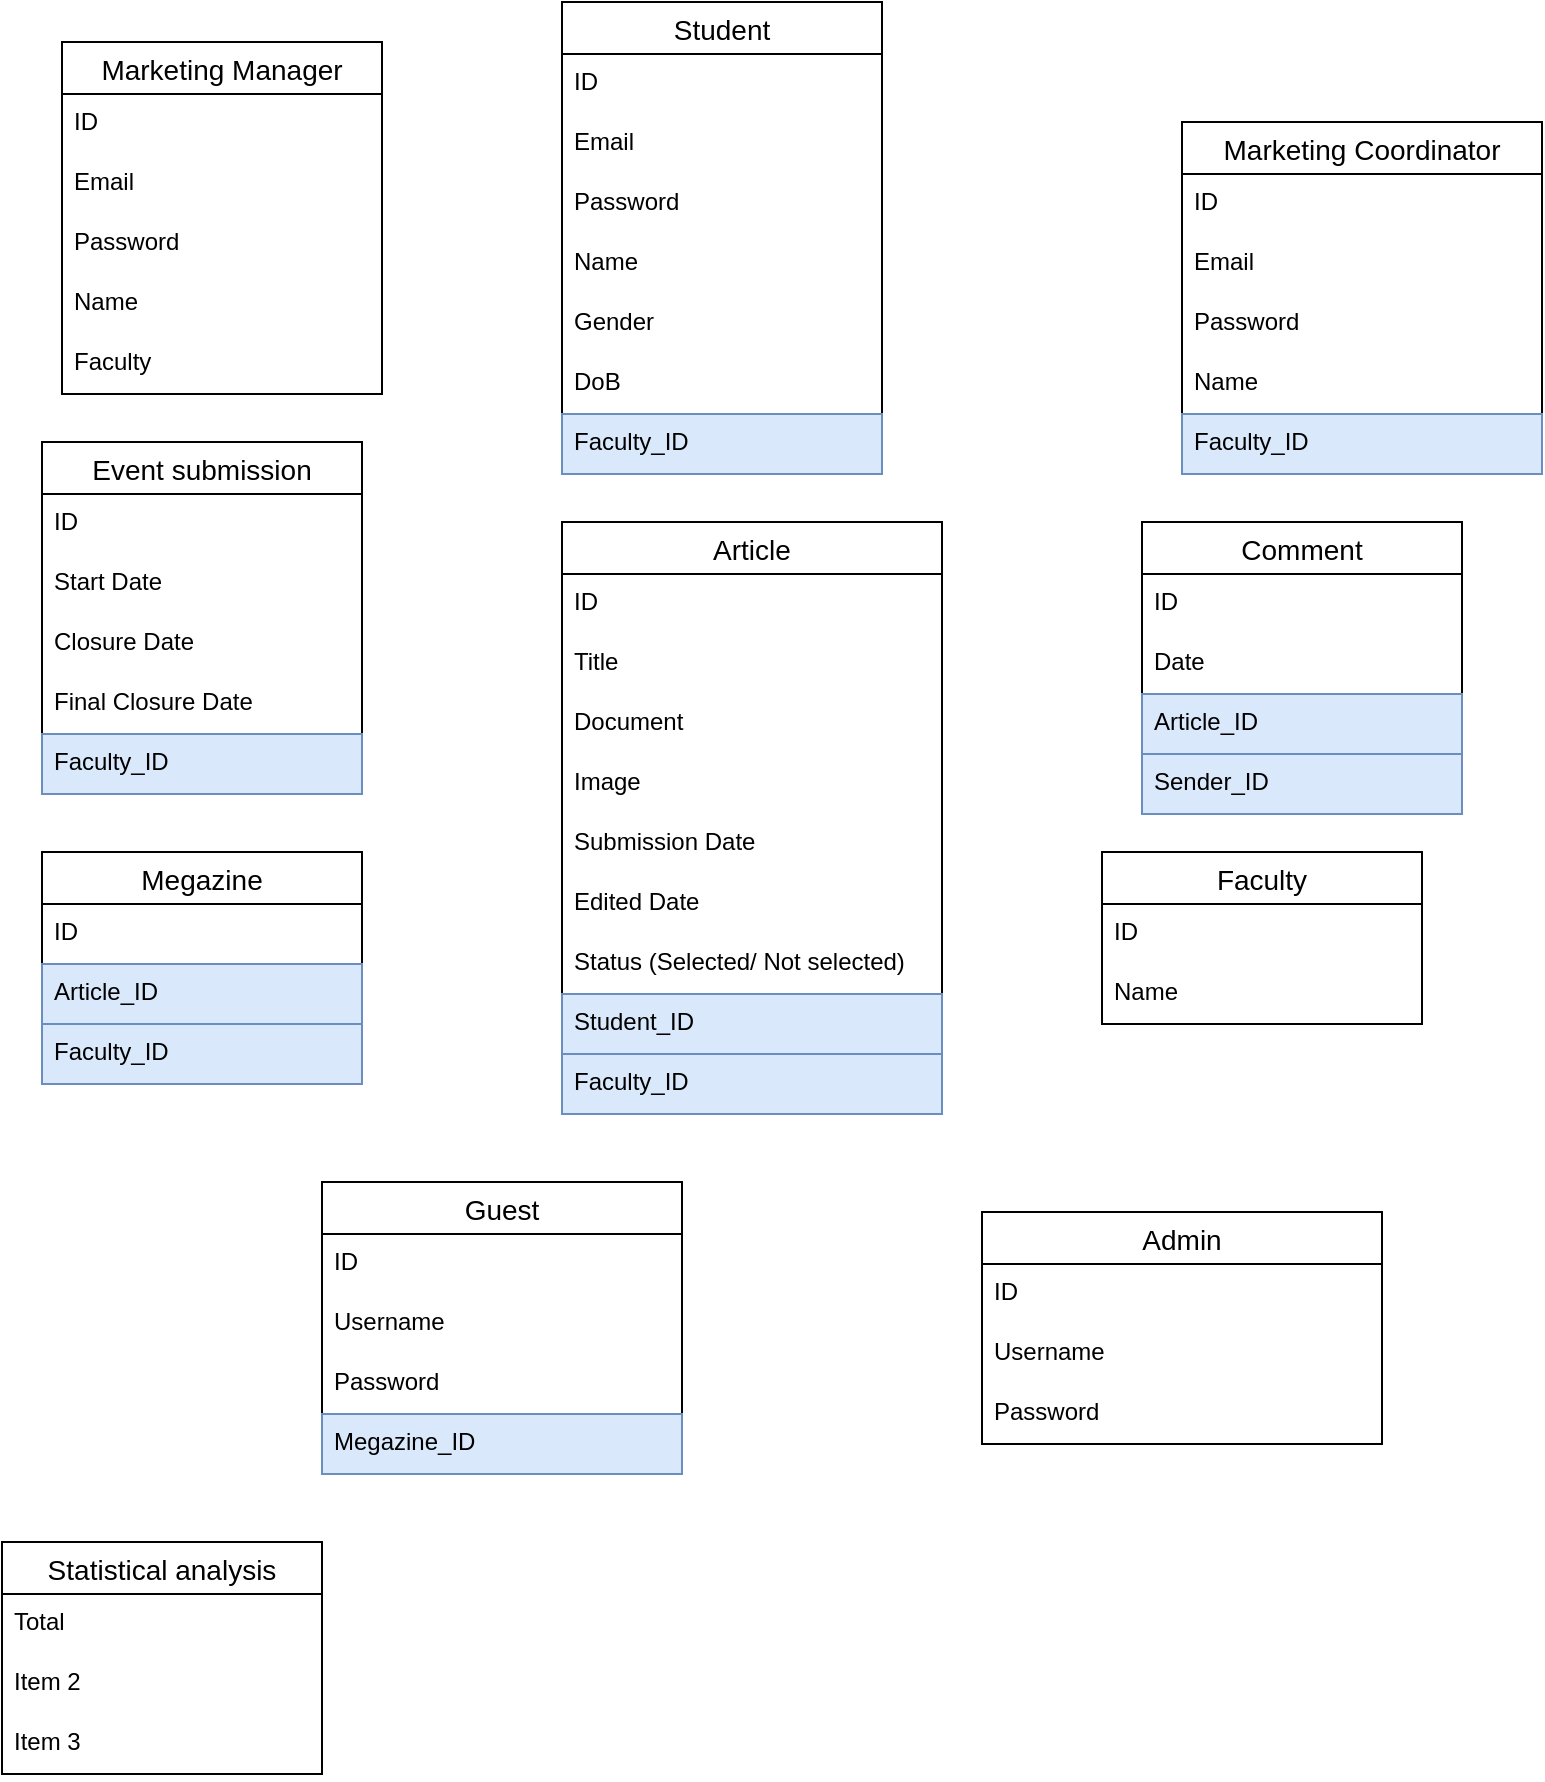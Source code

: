 <mxfile version="14.2.9" type="device"><diagram id="Dc4d8xclMvmCpwjWGHOh" name="Page-1"><mxGraphModel dx="938" dy="439" grid="1" gridSize="10" guides="1" tooltips="1" connect="1" arrows="1" fold="1" page="1" pageScale="1" pageWidth="850" pageHeight="1100" math="0" shadow="0"><root><mxCell id="0"/><mxCell id="1" parent="0"/><mxCell id="UUakhTQmsTPBDimdoROA-2" value="Student" style="swimlane;fontStyle=0;childLayout=stackLayout;horizontal=1;startSize=26;horizontalStack=0;resizeParent=1;resizeParentMax=0;resizeLast=0;collapsible=1;marginBottom=0;align=center;fontSize=14;" vertex="1" parent="1"><mxGeometry x="330" y="10" width="160" height="236" as="geometry"/></mxCell><mxCell id="UUakhTQmsTPBDimdoROA-3" value="ID" style="text;strokeColor=none;fillColor=none;spacingLeft=4;spacingRight=4;overflow=hidden;rotatable=0;points=[[0,0.5],[1,0.5]];portConstraint=eastwest;fontSize=12;" vertex="1" parent="UUakhTQmsTPBDimdoROA-2"><mxGeometry y="26" width="160" height="30" as="geometry"/></mxCell><mxCell id="UUakhTQmsTPBDimdoROA-4" value="Email" style="text;strokeColor=none;fillColor=none;spacingLeft=4;spacingRight=4;overflow=hidden;rotatable=0;points=[[0,0.5],[1,0.5]];portConstraint=eastwest;fontSize=12;" vertex="1" parent="UUakhTQmsTPBDimdoROA-2"><mxGeometry y="56" width="160" height="30" as="geometry"/></mxCell><mxCell id="UUakhTQmsTPBDimdoROA-5" value="Password" style="text;strokeColor=none;fillColor=none;spacingLeft=4;spacingRight=4;overflow=hidden;rotatable=0;points=[[0,0.5],[1,0.5]];portConstraint=eastwest;fontSize=12;" vertex="1" parent="UUakhTQmsTPBDimdoROA-2"><mxGeometry y="86" width="160" height="30" as="geometry"/></mxCell><mxCell id="UUakhTQmsTPBDimdoROA-6" value="Name" style="text;strokeColor=none;fillColor=none;spacingLeft=4;spacingRight=4;overflow=hidden;rotatable=0;points=[[0,0.5],[1,0.5]];portConstraint=eastwest;fontSize=12;" vertex="1" parent="UUakhTQmsTPBDimdoROA-2"><mxGeometry y="116" width="160" height="30" as="geometry"/></mxCell><mxCell id="UUakhTQmsTPBDimdoROA-7" value="Gender" style="text;strokeColor=none;fillColor=none;spacingLeft=4;spacingRight=4;overflow=hidden;rotatable=0;points=[[0,0.5],[1,0.5]];portConstraint=eastwest;fontSize=12;" vertex="1" parent="UUakhTQmsTPBDimdoROA-2"><mxGeometry y="146" width="160" height="30" as="geometry"/></mxCell><mxCell id="UUakhTQmsTPBDimdoROA-8" value="DoB" style="text;strokeColor=none;fillColor=none;spacingLeft=4;spacingRight=4;overflow=hidden;rotatable=0;points=[[0,0.5],[1,0.5]];portConstraint=eastwest;fontSize=12;" vertex="1" parent="UUakhTQmsTPBDimdoROA-2"><mxGeometry y="176" width="160" height="30" as="geometry"/></mxCell><mxCell id="UUakhTQmsTPBDimdoROA-9" value="Faculty_ID" style="text;strokeColor=#6c8ebf;fillColor=#dae8fc;spacingLeft=4;spacingRight=4;overflow=hidden;rotatable=0;points=[[0,0.5],[1,0.5]];portConstraint=eastwest;fontSize=12;" vertex="1" parent="UUakhTQmsTPBDimdoROA-2"><mxGeometry y="206" width="160" height="30" as="geometry"/></mxCell><mxCell id="UUakhTQmsTPBDimdoROA-10" value="Article" style="swimlane;fontStyle=0;childLayout=stackLayout;horizontal=1;startSize=26;horizontalStack=0;resizeParent=1;resizeParentMax=0;resizeLast=0;collapsible=1;marginBottom=0;align=center;fontSize=14;" vertex="1" parent="1"><mxGeometry x="330" y="270" width="190" height="296" as="geometry"/></mxCell><mxCell id="UUakhTQmsTPBDimdoROA-11" value="ID" style="text;strokeColor=none;fillColor=none;spacingLeft=4;spacingRight=4;overflow=hidden;rotatable=0;points=[[0,0.5],[1,0.5]];portConstraint=eastwest;fontSize=12;" vertex="1" parent="UUakhTQmsTPBDimdoROA-10"><mxGeometry y="26" width="190" height="30" as="geometry"/></mxCell><mxCell id="UUakhTQmsTPBDimdoROA-14" value="Title" style="text;strokeColor=none;fillColor=none;spacingLeft=4;spacingRight=4;overflow=hidden;rotatable=0;points=[[0,0.5],[1,0.5]];portConstraint=eastwest;fontSize=12;" vertex="1" parent="UUakhTQmsTPBDimdoROA-10"><mxGeometry y="56" width="190" height="30" as="geometry"/></mxCell><mxCell id="UUakhTQmsTPBDimdoROA-15" value="Document" style="text;strokeColor=none;fillColor=none;spacingLeft=4;spacingRight=4;overflow=hidden;rotatable=0;points=[[0,0.5],[1,0.5]];portConstraint=eastwest;fontSize=12;" vertex="1" parent="UUakhTQmsTPBDimdoROA-10"><mxGeometry y="86" width="190" height="30" as="geometry"/></mxCell><mxCell id="UUakhTQmsTPBDimdoROA-16" value="Image" style="text;strokeColor=none;fillColor=none;spacingLeft=4;spacingRight=4;overflow=hidden;rotatable=0;points=[[0,0.5],[1,0.5]];portConstraint=eastwest;fontSize=12;" vertex="1" parent="UUakhTQmsTPBDimdoROA-10"><mxGeometry y="116" width="190" height="30" as="geometry"/></mxCell><mxCell id="UUakhTQmsTPBDimdoROA-17" value="Submission Date" style="text;strokeColor=none;fillColor=none;spacingLeft=4;spacingRight=4;overflow=hidden;rotatable=0;points=[[0,0.5],[1,0.5]];portConstraint=eastwest;fontSize=12;" vertex="1" parent="UUakhTQmsTPBDimdoROA-10"><mxGeometry y="146" width="190" height="30" as="geometry"/></mxCell><mxCell id="UUakhTQmsTPBDimdoROA-18" value="Edited Date" style="text;strokeColor=none;fillColor=none;spacingLeft=4;spacingRight=4;overflow=hidden;rotatable=0;points=[[0,0.5],[1,0.5]];portConstraint=eastwest;fontSize=12;" vertex="1" parent="UUakhTQmsTPBDimdoROA-10"><mxGeometry y="176" width="190" height="30" as="geometry"/></mxCell><mxCell id="UUakhTQmsTPBDimdoROA-19" value="Status (Selected/ Not selected)" style="text;strokeColor=none;fillColor=none;spacingLeft=4;spacingRight=4;overflow=hidden;rotatable=0;points=[[0,0.5],[1,0.5]];portConstraint=eastwest;fontSize=12;" vertex="1" parent="UUakhTQmsTPBDimdoROA-10"><mxGeometry y="206" width="190" height="30" as="geometry"/></mxCell><mxCell id="UUakhTQmsTPBDimdoROA-12" value="Student_ID" style="text;strokeColor=#6c8ebf;fillColor=#dae8fc;spacingLeft=4;spacingRight=4;overflow=hidden;rotatable=0;points=[[0,0.5],[1,0.5]];portConstraint=eastwest;fontSize=12;" vertex="1" parent="UUakhTQmsTPBDimdoROA-10"><mxGeometry y="236" width="190" height="30" as="geometry"/></mxCell><mxCell id="UUakhTQmsTPBDimdoROA-13" value="Faculty_ID" style="text;strokeColor=#6c8ebf;fillColor=#dae8fc;spacingLeft=4;spacingRight=4;overflow=hidden;rotatable=0;points=[[0,0.5],[1,0.5]];portConstraint=eastwest;fontSize=12;" vertex="1" parent="UUakhTQmsTPBDimdoROA-10"><mxGeometry y="266" width="190" height="30" as="geometry"/></mxCell><mxCell id="UUakhTQmsTPBDimdoROA-20" value="Marketing Coordinator" style="swimlane;fontStyle=0;childLayout=stackLayout;horizontal=1;startSize=26;horizontalStack=0;resizeParent=1;resizeParentMax=0;resizeLast=0;collapsible=1;marginBottom=0;align=center;fontSize=14;" vertex="1" parent="1"><mxGeometry x="640" y="70" width="180" height="176" as="geometry"/></mxCell><mxCell id="UUakhTQmsTPBDimdoROA-21" value="ID" style="text;strokeColor=none;fillColor=none;spacingLeft=4;spacingRight=4;overflow=hidden;rotatable=0;points=[[0,0.5],[1,0.5]];portConstraint=eastwest;fontSize=12;" vertex="1" parent="UUakhTQmsTPBDimdoROA-20"><mxGeometry y="26" width="180" height="30" as="geometry"/></mxCell><mxCell id="UUakhTQmsTPBDimdoROA-22" value="Email" style="text;strokeColor=none;fillColor=none;spacingLeft=4;spacingRight=4;overflow=hidden;rotatable=0;points=[[0,0.5],[1,0.5]];portConstraint=eastwest;fontSize=12;" vertex="1" parent="UUakhTQmsTPBDimdoROA-20"><mxGeometry y="56" width="180" height="30" as="geometry"/></mxCell><mxCell id="UUakhTQmsTPBDimdoROA-23" value="Password" style="text;strokeColor=none;fillColor=none;spacingLeft=4;spacingRight=4;overflow=hidden;rotatable=0;points=[[0,0.5],[1,0.5]];portConstraint=eastwest;fontSize=12;" vertex="1" parent="UUakhTQmsTPBDimdoROA-20"><mxGeometry y="86" width="180" height="30" as="geometry"/></mxCell><mxCell id="UUakhTQmsTPBDimdoROA-24" value="Name" style="text;strokeColor=none;fillColor=none;spacingLeft=4;spacingRight=4;overflow=hidden;rotatable=0;points=[[0,0.5],[1,0.5]];portConstraint=eastwest;fontSize=12;" vertex="1" parent="UUakhTQmsTPBDimdoROA-20"><mxGeometry y="116" width="180" height="30" as="geometry"/></mxCell><mxCell id="UUakhTQmsTPBDimdoROA-25" value="Faculty_ID" style="text;strokeColor=#6c8ebf;fillColor=#dae8fc;spacingLeft=4;spacingRight=4;overflow=hidden;rotatable=0;points=[[0,0.5],[1,0.5]];portConstraint=eastwest;fontSize=12;" vertex="1" parent="UUakhTQmsTPBDimdoROA-20"><mxGeometry y="146" width="180" height="30" as="geometry"/></mxCell><mxCell id="UUakhTQmsTPBDimdoROA-26" value="Comment" style="swimlane;fontStyle=0;childLayout=stackLayout;horizontal=1;startSize=26;horizontalStack=0;resizeParent=1;resizeParentMax=0;resizeLast=0;collapsible=1;marginBottom=0;align=center;fontSize=14;" vertex="1" parent="1"><mxGeometry x="620" y="270" width="160" height="146" as="geometry"/></mxCell><mxCell id="UUakhTQmsTPBDimdoROA-27" value="ID" style="text;strokeColor=none;fillColor=none;spacingLeft=4;spacingRight=4;overflow=hidden;rotatable=0;points=[[0,0.5],[1,0.5]];portConstraint=eastwest;fontSize=12;" vertex="1" parent="UUakhTQmsTPBDimdoROA-26"><mxGeometry y="26" width="160" height="30" as="geometry"/></mxCell><mxCell id="UUakhTQmsTPBDimdoROA-30" value="Date" style="text;strokeColor=none;fillColor=none;spacingLeft=4;spacingRight=4;overflow=hidden;rotatable=0;points=[[0,0.5],[1,0.5]];portConstraint=eastwest;fontSize=12;" vertex="1" parent="UUakhTQmsTPBDimdoROA-26"><mxGeometry y="56" width="160" height="30" as="geometry"/></mxCell><mxCell id="UUakhTQmsTPBDimdoROA-28" value="Article_ID" style="text;strokeColor=#6c8ebf;fillColor=#dae8fc;spacingLeft=4;spacingRight=4;overflow=hidden;rotatable=0;points=[[0,0.5],[1,0.5]];portConstraint=eastwest;fontSize=12;" vertex="1" parent="UUakhTQmsTPBDimdoROA-26"><mxGeometry y="86" width="160" height="30" as="geometry"/></mxCell><mxCell id="UUakhTQmsTPBDimdoROA-29" value="Sender_ID" style="text;strokeColor=#6c8ebf;fillColor=#dae8fc;spacingLeft=4;spacingRight=4;overflow=hidden;rotatable=0;points=[[0,0.5],[1,0.5]];portConstraint=eastwest;fontSize=12;" vertex="1" parent="UUakhTQmsTPBDimdoROA-26"><mxGeometry y="116" width="160" height="30" as="geometry"/></mxCell><mxCell id="UUakhTQmsTPBDimdoROA-31" value="Marketing Manager" style="swimlane;fontStyle=0;childLayout=stackLayout;horizontal=1;startSize=26;horizontalStack=0;resizeParent=1;resizeParentMax=0;resizeLast=0;collapsible=1;marginBottom=0;align=center;fontSize=14;" vertex="1" parent="1"><mxGeometry x="80" y="30" width="160" height="176" as="geometry"/></mxCell><mxCell id="UUakhTQmsTPBDimdoROA-32" value="ID" style="text;strokeColor=none;fillColor=none;spacingLeft=4;spacingRight=4;overflow=hidden;rotatable=0;points=[[0,0.5],[1,0.5]];portConstraint=eastwest;fontSize=12;" vertex="1" parent="UUakhTQmsTPBDimdoROA-31"><mxGeometry y="26" width="160" height="30" as="geometry"/></mxCell><mxCell id="UUakhTQmsTPBDimdoROA-33" value="Email" style="text;strokeColor=none;fillColor=none;spacingLeft=4;spacingRight=4;overflow=hidden;rotatable=0;points=[[0,0.5],[1,0.5]];portConstraint=eastwest;fontSize=12;" vertex="1" parent="UUakhTQmsTPBDimdoROA-31"><mxGeometry y="56" width="160" height="30" as="geometry"/></mxCell><mxCell id="UUakhTQmsTPBDimdoROA-34" value="Password" style="text;strokeColor=none;fillColor=none;spacingLeft=4;spacingRight=4;overflow=hidden;rotatable=0;points=[[0,0.5],[1,0.5]];portConstraint=eastwest;fontSize=12;" vertex="1" parent="UUakhTQmsTPBDimdoROA-31"><mxGeometry y="86" width="160" height="30" as="geometry"/></mxCell><mxCell id="UUakhTQmsTPBDimdoROA-35" value="Name" style="text;strokeColor=none;fillColor=none;spacingLeft=4;spacingRight=4;overflow=hidden;rotatable=0;points=[[0,0.5],[1,0.5]];portConstraint=eastwest;fontSize=12;" vertex="1" parent="UUakhTQmsTPBDimdoROA-31"><mxGeometry y="116" width="160" height="30" as="geometry"/></mxCell><mxCell id="UUakhTQmsTPBDimdoROA-36" value="Faculty" style="text;strokeColor=none;fillColor=none;spacingLeft=4;spacingRight=4;overflow=hidden;rotatable=0;points=[[0,0.5],[1,0.5]];portConstraint=eastwest;fontSize=12;" vertex="1" parent="UUakhTQmsTPBDimdoROA-31"><mxGeometry y="146" width="160" height="30" as="geometry"/></mxCell><mxCell id="UUakhTQmsTPBDimdoROA-37" value="Event submission" style="swimlane;fontStyle=0;childLayout=stackLayout;horizontal=1;startSize=26;horizontalStack=0;resizeParent=1;resizeParentMax=0;resizeLast=0;collapsible=1;marginBottom=0;align=center;fontSize=14;" vertex="1" parent="1"><mxGeometry x="70" y="230" width="160" height="176" as="geometry"/></mxCell><mxCell id="UUakhTQmsTPBDimdoROA-38" value="ID" style="text;strokeColor=none;fillColor=none;spacingLeft=4;spacingRight=4;overflow=hidden;rotatable=0;points=[[0,0.5],[1,0.5]];portConstraint=eastwest;fontSize=12;" vertex="1" parent="UUakhTQmsTPBDimdoROA-37"><mxGeometry y="26" width="160" height="30" as="geometry"/></mxCell><mxCell id="UUakhTQmsTPBDimdoROA-40" value="Start Date" style="text;strokeColor=none;fillColor=none;spacingLeft=4;spacingRight=4;overflow=hidden;rotatable=0;points=[[0,0.5],[1,0.5]];portConstraint=eastwest;fontSize=12;" vertex="1" parent="UUakhTQmsTPBDimdoROA-37"><mxGeometry y="56" width="160" height="30" as="geometry"/></mxCell><mxCell id="UUakhTQmsTPBDimdoROA-41" value="Closure Date" style="text;strokeColor=none;fillColor=none;spacingLeft=4;spacingRight=4;overflow=hidden;rotatable=0;points=[[0,0.5],[1,0.5]];portConstraint=eastwest;fontSize=12;" vertex="1" parent="UUakhTQmsTPBDimdoROA-37"><mxGeometry y="86" width="160" height="30" as="geometry"/></mxCell><mxCell id="UUakhTQmsTPBDimdoROA-42" value="Final Closure Date" style="text;strokeColor=none;fillColor=none;spacingLeft=4;spacingRight=4;overflow=hidden;rotatable=0;points=[[0,0.5],[1,0.5]];portConstraint=eastwest;fontSize=12;" vertex="1" parent="UUakhTQmsTPBDimdoROA-37"><mxGeometry y="116" width="160" height="30" as="geometry"/></mxCell><mxCell id="UUakhTQmsTPBDimdoROA-39" value="Faculty_ID" style="text;strokeColor=#6c8ebf;fillColor=#dae8fc;spacingLeft=4;spacingRight=4;overflow=hidden;rotatable=0;points=[[0,0.5],[1,0.5]];portConstraint=eastwest;fontSize=12;" vertex="1" parent="UUakhTQmsTPBDimdoROA-37"><mxGeometry y="146" width="160" height="30" as="geometry"/></mxCell><mxCell id="UUakhTQmsTPBDimdoROA-43" value="Megazine" style="swimlane;fontStyle=0;childLayout=stackLayout;horizontal=1;startSize=26;horizontalStack=0;resizeParent=1;resizeParentMax=0;resizeLast=0;collapsible=1;marginBottom=0;align=center;fontSize=14;" vertex="1" parent="1"><mxGeometry x="70" y="435" width="160" height="116" as="geometry"/></mxCell><mxCell id="UUakhTQmsTPBDimdoROA-44" value="ID" style="text;strokeColor=none;fillColor=none;spacingLeft=4;spacingRight=4;overflow=hidden;rotatable=0;points=[[0,0.5],[1,0.5]];portConstraint=eastwest;fontSize=12;" vertex="1" parent="UUakhTQmsTPBDimdoROA-43"><mxGeometry y="26" width="160" height="30" as="geometry"/></mxCell><mxCell id="UUakhTQmsTPBDimdoROA-45" value="Article_ID" style="text;strokeColor=#6c8ebf;fillColor=#dae8fc;spacingLeft=4;spacingRight=4;overflow=hidden;rotatable=0;points=[[0,0.5],[1,0.5]];portConstraint=eastwest;fontSize=12;" vertex="1" parent="UUakhTQmsTPBDimdoROA-43"><mxGeometry y="56" width="160" height="30" as="geometry"/></mxCell><mxCell id="UUakhTQmsTPBDimdoROA-46" value="Faculty_ID" style="text;strokeColor=#6c8ebf;fillColor=#dae8fc;spacingLeft=4;spacingRight=4;overflow=hidden;rotatable=0;points=[[0,0.5],[1,0.5]];portConstraint=eastwest;fontSize=12;" vertex="1" parent="UUakhTQmsTPBDimdoROA-43"><mxGeometry y="86" width="160" height="30" as="geometry"/></mxCell><mxCell id="UUakhTQmsTPBDimdoROA-47" value="Faculty" style="swimlane;fontStyle=0;childLayout=stackLayout;horizontal=1;startSize=26;horizontalStack=0;resizeParent=1;resizeParentMax=0;resizeLast=0;collapsible=1;marginBottom=0;align=center;fontSize=14;" vertex="1" parent="1"><mxGeometry x="600" y="435" width="160" height="86" as="geometry"/></mxCell><mxCell id="UUakhTQmsTPBDimdoROA-48" value="ID" style="text;strokeColor=none;fillColor=none;spacingLeft=4;spacingRight=4;overflow=hidden;rotatable=0;points=[[0,0.5],[1,0.5]];portConstraint=eastwest;fontSize=12;" vertex="1" parent="UUakhTQmsTPBDimdoROA-47"><mxGeometry y="26" width="160" height="30" as="geometry"/></mxCell><mxCell id="UUakhTQmsTPBDimdoROA-49" value="Name" style="text;strokeColor=none;fillColor=none;spacingLeft=4;spacingRight=4;overflow=hidden;rotatable=0;points=[[0,0.5],[1,0.5]];portConstraint=eastwest;fontSize=12;" vertex="1" parent="UUakhTQmsTPBDimdoROA-47"><mxGeometry y="56" width="160" height="30" as="geometry"/></mxCell><mxCell id="UUakhTQmsTPBDimdoROA-50" value="Guest" style="swimlane;fontStyle=0;childLayout=stackLayout;horizontal=1;startSize=26;horizontalStack=0;resizeParent=1;resizeParentMax=0;resizeLast=0;collapsible=1;marginBottom=0;align=center;fontSize=14;" vertex="1" parent="1"><mxGeometry x="210" y="600" width="180" height="146" as="geometry"/></mxCell><mxCell id="UUakhTQmsTPBDimdoROA-51" value="ID" style="text;strokeColor=none;fillColor=none;spacingLeft=4;spacingRight=4;overflow=hidden;rotatable=0;points=[[0,0.5],[1,0.5]];portConstraint=eastwest;fontSize=12;" vertex="1" parent="UUakhTQmsTPBDimdoROA-50"><mxGeometry y="26" width="180" height="30" as="geometry"/></mxCell><mxCell id="UUakhTQmsTPBDimdoROA-52" value="Username" style="text;strokeColor=none;fillColor=none;spacingLeft=4;spacingRight=4;overflow=hidden;rotatable=0;points=[[0,0.5],[1,0.5]];portConstraint=eastwest;fontSize=12;" vertex="1" parent="UUakhTQmsTPBDimdoROA-50"><mxGeometry y="56" width="180" height="30" as="geometry"/></mxCell><mxCell id="UUakhTQmsTPBDimdoROA-53" value="Password" style="text;strokeColor=none;fillColor=none;spacingLeft=4;spacingRight=4;overflow=hidden;rotatable=0;points=[[0,0.5],[1,0.5]];portConstraint=eastwest;fontSize=12;" vertex="1" parent="UUakhTQmsTPBDimdoROA-50"><mxGeometry y="86" width="180" height="30" as="geometry"/></mxCell><mxCell id="UUakhTQmsTPBDimdoROA-54" value="Megazine_ID" style="text;strokeColor=#6c8ebf;fillColor=#dae8fc;spacingLeft=4;spacingRight=4;overflow=hidden;rotatable=0;points=[[0,0.5],[1,0.5]];portConstraint=eastwest;fontSize=12;" vertex="1" parent="UUakhTQmsTPBDimdoROA-50"><mxGeometry y="116" width="180" height="30" as="geometry"/></mxCell><mxCell id="UUakhTQmsTPBDimdoROA-55" value="Admin" style="swimlane;fontStyle=0;childLayout=stackLayout;horizontal=1;startSize=26;horizontalStack=0;resizeParent=1;resizeParentMax=0;resizeLast=0;collapsible=1;marginBottom=0;align=center;fontSize=14;" vertex="1" parent="1"><mxGeometry x="540" y="615" width="200" height="116" as="geometry"/></mxCell><mxCell id="UUakhTQmsTPBDimdoROA-56" value="ID" style="text;strokeColor=none;fillColor=none;spacingLeft=4;spacingRight=4;overflow=hidden;rotatable=0;points=[[0,0.5],[1,0.5]];portConstraint=eastwest;fontSize=12;" vertex="1" parent="UUakhTQmsTPBDimdoROA-55"><mxGeometry y="26" width="200" height="30" as="geometry"/></mxCell><mxCell id="UUakhTQmsTPBDimdoROA-57" value="Username" style="text;strokeColor=none;fillColor=none;spacingLeft=4;spacingRight=4;overflow=hidden;rotatable=0;points=[[0,0.5],[1,0.5]];portConstraint=eastwest;fontSize=12;" vertex="1" parent="UUakhTQmsTPBDimdoROA-55"><mxGeometry y="56" width="200" height="30" as="geometry"/></mxCell><mxCell id="UUakhTQmsTPBDimdoROA-58" value="Password" style="text;strokeColor=none;fillColor=none;spacingLeft=4;spacingRight=4;overflow=hidden;rotatable=0;points=[[0,0.5],[1,0.5]];portConstraint=eastwest;fontSize=12;" vertex="1" parent="UUakhTQmsTPBDimdoROA-55"><mxGeometry y="86" width="200" height="30" as="geometry"/></mxCell><mxCell id="UUakhTQmsTPBDimdoROA-59" value="Statistical analysis" style="swimlane;fontStyle=0;childLayout=stackLayout;horizontal=1;startSize=26;horizontalStack=0;resizeParent=1;resizeParentMax=0;resizeLast=0;collapsible=1;marginBottom=0;align=center;fontSize=14;" vertex="1" parent="1"><mxGeometry x="50" y="780" width="160" height="116" as="geometry"/></mxCell><mxCell id="UUakhTQmsTPBDimdoROA-60" value="Total" style="text;strokeColor=none;fillColor=none;spacingLeft=4;spacingRight=4;overflow=hidden;rotatable=0;points=[[0,0.5],[1,0.5]];portConstraint=eastwest;fontSize=12;" vertex="1" parent="UUakhTQmsTPBDimdoROA-59"><mxGeometry y="26" width="160" height="30" as="geometry"/></mxCell><mxCell id="UUakhTQmsTPBDimdoROA-61" value="Item 2" style="text;strokeColor=none;fillColor=none;spacingLeft=4;spacingRight=4;overflow=hidden;rotatable=0;points=[[0,0.5],[1,0.5]];portConstraint=eastwest;fontSize=12;" vertex="1" parent="UUakhTQmsTPBDimdoROA-59"><mxGeometry y="56" width="160" height="30" as="geometry"/></mxCell><mxCell id="UUakhTQmsTPBDimdoROA-62" value="Item 3" style="text;strokeColor=none;fillColor=none;spacingLeft=4;spacingRight=4;overflow=hidden;rotatable=0;points=[[0,0.5],[1,0.5]];portConstraint=eastwest;fontSize=12;" vertex="1" parent="UUakhTQmsTPBDimdoROA-59"><mxGeometry y="86" width="160" height="30" as="geometry"/></mxCell></root></mxGraphModel></diagram></mxfile>